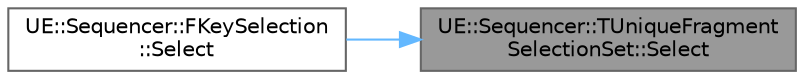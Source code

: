 digraph "UE::Sequencer::TUniqueFragmentSelectionSet::Select"
{
 // INTERACTIVE_SVG=YES
 // LATEX_PDF_SIZE
  bgcolor="transparent";
  edge [fontname=Helvetica,fontsize=10,labelfontname=Helvetica,labelfontsize=10];
  node [fontname=Helvetica,fontsize=10,shape=box,height=0.2,width=0.4];
  rankdir="RL";
  Node1 [id="Node000001",label="UE::Sequencer::TUniqueFragment\lSelectionSet::Select",height=0.2,width=0.4,color="gray40", fillcolor="grey60", style="filled", fontcolor="black",tooltip="Select a key, optionally supplying a boolean to receieve a value indicating whether it was already se..."];
  Node1 -> Node2 [id="edge1_Node000001_Node000002",dir="back",color="steelblue1",style="solid",tooltip=" "];
  Node2 [id="Node000002",label="UE::Sequencer::FKeySelection\l::Select",height=0.2,width=0.4,color="grey40", fillcolor="white", style="filled",URL="$d8/df1/structUE_1_1Sequencer_1_1FKeySelection.html#a10c6447b295dc954c437b5617b7f16dd",tooltip="Overridden Select function for passing by TViewModelPtr instead of TWeakViewModelPtr."];
}
